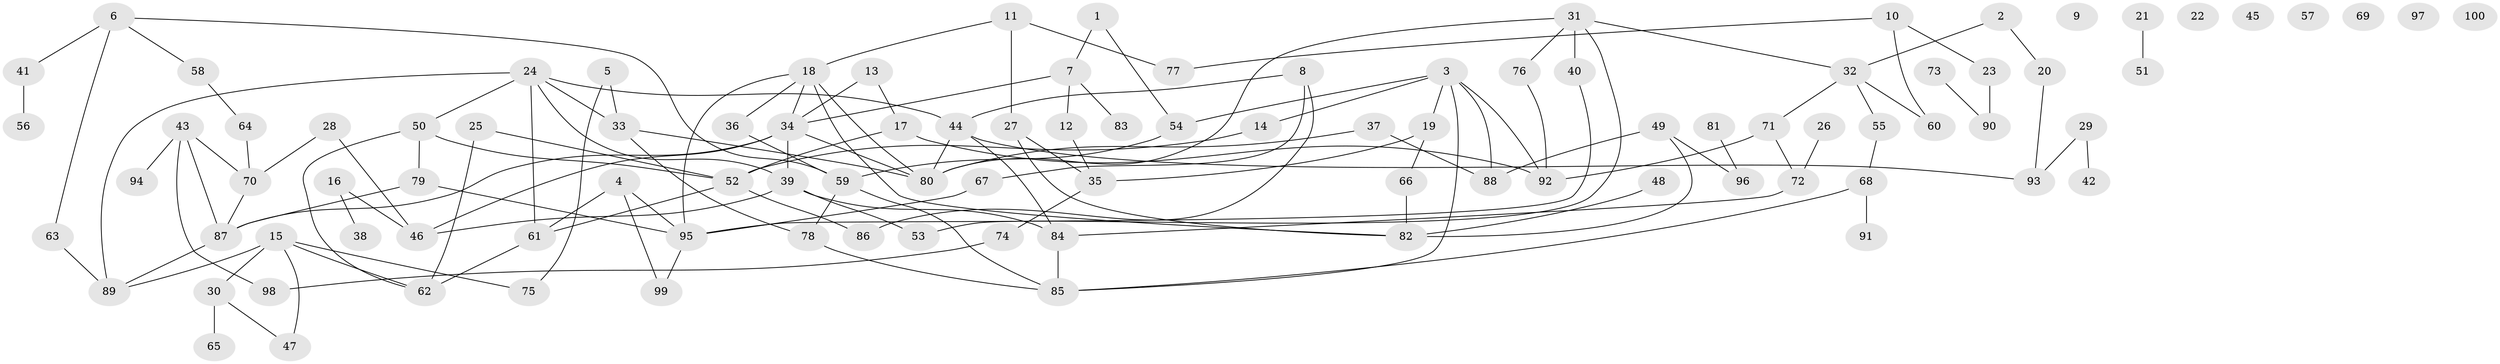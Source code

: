 // Generated by graph-tools (version 1.1) at 2025/12/03/09/25 04:12:58]
// undirected, 100 vertices, 136 edges
graph export_dot {
graph [start="1"]
  node [color=gray90,style=filled];
  1;
  2;
  3;
  4;
  5;
  6;
  7;
  8;
  9;
  10;
  11;
  12;
  13;
  14;
  15;
  16;
  17;
  18;
  19;
  20;
  21;
  22;
  23;
  24;
  25;
  26;
  27;
  28;
  29;
  30;
  31;
  32;
  33;
  34;
  35;
  36;
  37;
  38;
  39;
  40;
  41;
  42;
  43;
  44;
  45;
  46;
  47;
  48;
  49;
  50;
  51;
  52;
  53;
  54;
  55;
  56;
  57;
  58;
  59;
  60;
  61;
  62;
  63;
  64;
  65;
  66;
  67;
  68;
  69;
  70;
  71;
  72;
  73;
  74;
  75;
  76;
  77;
  78;
  79;
  80;
  81;
  82;
  83;
  84;
  85;
  86;
  87;
  88;
  89;
  90;
  91;
  92;
  93;
  94;
  95;
  96;
  97;
  98;
  99;
  100;
  1 -- 7;
  1 -- 54;
  2 -- 20;
  2 -- 32;
  3 -- 14;
  3 -- 19;
  3 -- 54;
  3 -- 85;
  3 -- 88;
  3 -- 92;
  4 -- 61;
  4 -- 95;
  4 -- 99;
  5 -- 33;
  5 -- 75;
  6 -- 41;
  6 -- 58;
  6 -- 59;
  6 -- 63;
  7 -- 12;
  7 -- 34;
  7 -- 83;
  8 -- 44;
  8 -- 67;
  8 -- 86;
  10 -- 23;
  10 -- 60;
  10 -- 77;
  11 -- 18;
  11 -- 27;
  11 -- 77;
  12 -- 35;
  13 -- 17;
  13 -- 34;
  14 -- 52;
  15 -- 30;
  15 -- 47;
  15 -- 62;
  15 -- 75;
  15 -- 89;
  16 -- 38;
  16 -- 46;
  17 -- 52;
  17 -- 92;
  18 -- 34;
  18 -- 36;
  18 -- 80;
  18 -- 82;
  18 -- 95;
  19 -- 35;
  19 -- 66;
  20 -- 93;
  21 -- 51;
  23 -- 90;
  24 -- 33;
  24 -- 39;
  24 -- 44;
  24 -- 50;
  24 -- 61;
  24 -- 89;
  25 -- 52;
  25 -- 62;
  26 -- 72;
  27 -- 35;
  27 -- 82;
  28 -- 46;
  28 -- 70;
  29 -- 42;
  29 -- 93;
  30 -- 47;
  30 -- 65;
  31 -- 32;
  31 -- 40;
  31 -- 53;
  31 -- 76;
  31 -- 80;
  32 -- 55;
  32 -- 60;
  32 -- 71;
  33 -- 78;
  33 -- 80;
  34 -- 39;
  34 -- 46;
  34 -- 80;
  34 -- 87;
  35 -- 74;
  36 -- 59;
  37 -- 80;
  37 -- 88;
  39 -- 46;
  39 -- 53;
  39 -- 84;
  40 -- 95;
  41 -- 56;
  43 -- 70;
  43 -- 87;
  43 -- 94;
  43 -- 98;
  44 -- 80;
  44 -- 84;
  44 -- 93;
  48 -- 82;
  49 -- 82;
  49 -- 88;
  49 -- 96;
  50 -- 52;
  50 -- 62;
  50 -- 79;
  52 -- 61;
  52 -- 86;
  54 -- 59;
  55 -- 68;
  58 -- 64;
  59 -- 78;
  59 -- 85;
  61 -- 62;
  63 -- 89;
  64 -- 70;
  66 -- 82;
  67 -- 95;
  68 -- 85;
  68 -- 91;
  70 -- 87;
  71 -- 72;
  71 -- 92;
  72 -- 84;
  73 -- 90;
  74 -- 98;
  76 -- 92;
  78 -- 85;
  79 -- 87;
  79 -- 95;
  81 -- 96;
  84 -- 85;
  87 -- 89;
  95 -- 99;
}
